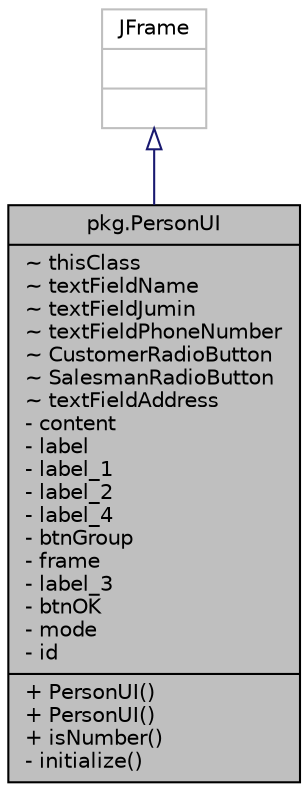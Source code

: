 digraph "pkg.PersonUI"
{
  edge [fontname="Helvetica",fontsize="10",labelfontname="Helvetica",labelfontsize="10"];
  node [fontname="Helvetica",fontsize="10",shape=record];
  Node1 [label="{pkg.PersonUI\n|~ thisClass\l~ textFieldName\l~ textFieldJumin\l~ textFieldPhoneNumber\l~ CustomerRadioButton\l~ SalesmanRadioButton\l~ textFieldAddress\l- content\l- label\l- label_1\l- label_2\l- label_4\l- btnGroup\l- frame\l- label_3\l- btnOK\l- mode\l- id\l|+ PersonUI()\l+ PersonUI()\l+ isNumber()\l- initialize()\l}",height=0.2,width=0.4,color="black", fillcolor="grey75", style="filled", fontcolor="black"];
  Node2 -> Node1 [dir="back",color="midnightblue",fontsize="10",style="solid",arrowtail="onormal",fontname="Helvetica"];
  Node2 [label="{JFrame\n||}",height=0.2,width=0.4,color="grey75", fillcolor="white", style="filled"];
}

